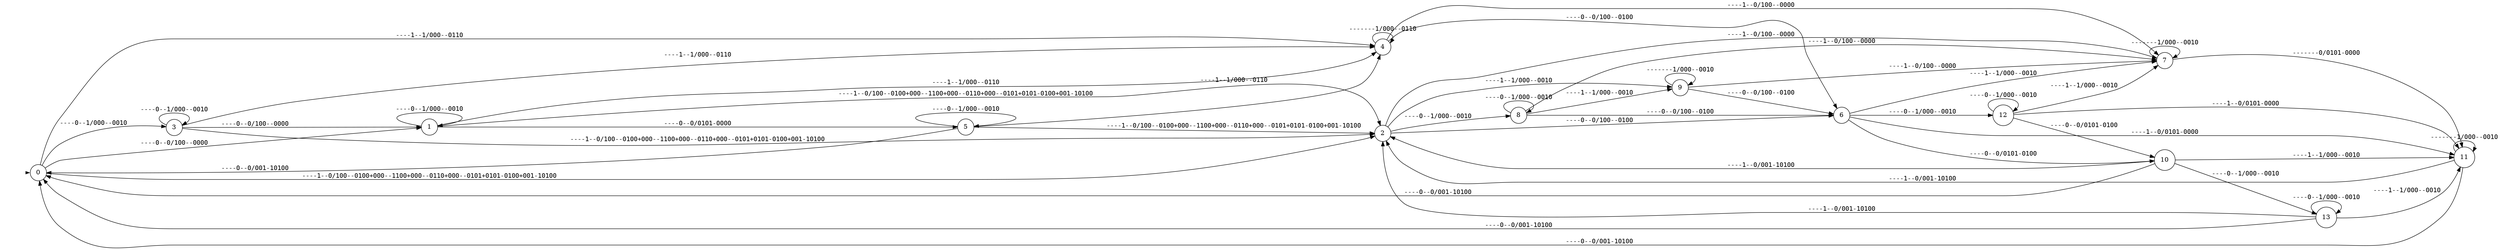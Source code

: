 digraph""{graph[rankdir=LR,ranksep=0.8,nodesep=0.2];node[shape=circle];edge[fontname=mono];init[shape=point,style=invis];0[label="0"];1[label="1"];2[label="2"];3[label="3"];4[label="4"];5[label="5"];6[label="6"];7[label="7"];8[label="8"];9[label="9"];10[label="10"];11[label="11"];12[label="12"];13[label="13"];init->0[penwidth=0,tooltip="initialstate"];0->1[label="----0--0/100--0000\l",labeltooltip="&#172;full_battery&#8743;&#172;fire_alarm/go_back&#8743;&#172;go_warehouse&#8743;&#172;go_entrace&#8743;&#172;go_charging_point&#8743;&#172;welcome_client&#8743;&#172;go_safe_loc&#8743;&#172;go_counter&#10;"];0->2[label="----1--0/100--0100+000--1100+000--0110+000--0101+0101-0100+001-10100\l",labeltooltip="full_battery&#8743;&#172;fire_alarm/go_back&#8743;&#172;go_warehouse&#8743;&#172;go_entrace&#8743;&#172;go_charging_point&#8743;welcome_client&#8743;&#172;go_safe_loc&#8743;&#172;go_counter+&#172;go_back&#8743;&#172;go_warehouse&#8743;&#172;go_entrace&#8743;go_charging_point&#8743;welcome_client&#8743;&#172;go_safe_loc&#8743;&#172;go_counter+&#172;go_back&#8743;&#172;go_warehouse&#8743;&#172;go_entrace&#8743;&#172;go_charging_point&#8743;welcome_client&#8743;go_safe_loc&#8743;&#172;go_counter+&#172;go_back&#8743;&#172;go_warehouse&#8743;&#172;go_entrace&#8743;&#172;go_charging_point&#8743;welcome_client&#8743;&#172;go_safe_loc&#8743;go_counter+&#172;go_back&#8743;go_warehouse&#8743;&#172;go_entrace&#8743;take_med&#8743;&#172;go_charging_point&#8743;welcome_client&#8743;&#172;go_safe_loc&#8743;&#172;go_counter+&#172;go_back&#8743;&#172;go_warehouse&#8743;go_entrace&#8743;give_med&#8743;&#172;go_charging_point&#8743;welcome_client&#8743;&#172;go_safe_loc&#8743;&#172;go_counter&#10;"];0->3[label="----0--1/000--0010\l",labeltooltip="&#172;full_battery&#8743;fire_alarm/&#172;go_back&#8743;&#172;go_warehouse&#8743;&#172;go_entrace&#8743;&#172;go_charging_point&#8743;&#172;welcome_client&#8743;go_safe_loc&#8743;&#172;go_counter&#10;"];0->4[label="----1--1/000--0110\l",labeltooltip="full_battery&#8743;fire_alarm/&#172;go_back&#8743;&#172;go_warehouse&#8743;&#172;go_entrace&#8743;&#172;go_charging_point&#8743;welcome_client&#8743;go_safe_loc&#8743;&#172;go_counter&#10;"];1->1[label="----0--1/000--0010\l",labeltooltip="&#172;full_battery&#8743;fire_alarm/&#172;go_back&#8743;&#172;go_warehouse&#8743;&#172;go_entrace&#8743;&#172;go_charging_point&#8743;&#172;welcome_client&#8743;go_safe_loc&#8743;&#172;go_counter&#10;"];1->2[label="----1--0/100--0100+000--1100+000--0110+000--0101+0101-0100+001-10100\l",labeltooltip="full_battery&#8743;&#172;fire_alarm/go_back&#8743;&#172;go_warehouse&#8743;&#172;go_entrace&#8743;&#172;go_charging_point&#8743;welcome_client&#8743;&#172;go_safe_loc&#8743;&#172;go_counter+&#172;go_back&#8743;&#172;go_warehouse&#8743;&#172;go_entrace&#8743;go_charging_point&#8743;welcome_client&#8743;&#172;go_safe_loc&#8743;&#172;go_counter+&#172;go_back&#8743;&#172;go_warehouse&#8743;&#172;go_entrace&#8743;&#172;go_charging_point&#8743;welcome_client&#8743;go_safe_loc&#8743;&#172;go_counter+&#172;go_back&#8743;&#172;go_warehouse&#8743;&#172;go_entrace&#8743;&#172;go_charging_point&#8743;welcome_client&#8743;&#172;go_safe_loc&#8743;go_counter+&#172;go_back&#8743;go_warehouse&#8743;&#172;go_entrace&#8743;take_med&#8743;&#172;go_charging_point&#8743;welcome_client&#8743;&#172;go_safe_loc&#8743;&#172;go_counter+&#172;go_back&#8743;&#172;go_warehouse&#8743;go_entrace&#8743;give_med&#8743;&#172;go_charging_point&#8743;welcome_client&#8743;&#172;go_safe_loc&#8743;&#172;go_counter&#10;"];1->4[label="----1--1/000--0110\l",labeltooltip="full_battery&#8743;fire_alarm/&#172;go_back&#8743;&#172;go_warehouse&#8743;&#172;go_entrace&#8743;&#172;go_charging_point&#8743;welcome_client&#8743;go_safe_loc&#8743;&#172;go_counter&#10;"];1->5[label="----0--0/0101-0000\l",labeltooltip="&#172;full_battery&#8743;&#172;fire_alarm/&#172;go_back&#8743;go_warehouse&#8743;&#172;go_entrace&#8743;take_med&#8743;&#172;go_charging_point&#8743;&#172;welcome_client&#8743;&#172;go_safe_loc&#8743;&#172;go_counter&#10;"];2->6[label="----0--0/100--0100\l",labeltooltip="&#172;full_battery&#8743;&#172;fire_alarm/go_back&#8743;&#172;go_warehouse&#8743;&#172;go_entrace&#8743;&#172;go_charging_point&#8743;welcome_client&#8743;&#172;go_safe_loc&#8743;&#172;go_counter&#10;"];2->7[label="----1--0/100--0000\l",labeltooltip="full_battery&#8743;&#172;fire_alarm/go_back&#8743;&#172;go_warehouse&#8743;&#172;go_entrace&#8743;&#172;go_charging_point&#8743;&#172;welcome_client&#8743;&#172;go_safe_loc&#8743;&#172;go_counter&#10;"];2->8[label="----0--1/000--0010\l",labeltooltip="&#172;full_battery&#8743;fire_alarm/&#172;go_back&#8743;&#172;go_warehouse&#8743;&#172;go_entrace&#8743;&#172;go_charging_point&#8743;&#172;welcome_client&#8743;go_safe_loc&#8743;&#172;go_counter&#10;"];2->9[label="----1--1/000--0010\l",labeltooltip="full_battery&#8743;fire_alarm/&#172;go_back&#8743;&#172;go_warehouse&#8743;&#172;go_entrace&#8743;&#172;go_charging_point&#8743;&#172;welcome_client&#8743;go_safe_loc&#8743;&#172;go_counter&#10;"];3->1[label="----0--0/100--0000\l",labeltooltip="&#172;full_battery&#8743;&#172;fire_alarm/go_back&#8743;&#172;go_warehouse&#8743;&#172;go_entrace&#8743;&#172;go_charging_point&#8743;&#172;welcome_client&#8743;&#172;go_safe_loc&#8743;&#172;go_counter&#10;"];3->2[label="----1--0/100--0100+000--1100+000--0110+000--0101+0101-0100+001-10100\l",labeltooltip="full_battery&#8743;&#172;fire_alarm/go_back&#8743;&#172;go_warehouse&#8743;&#172;go_entrace&#8743;&#172;go_charging_point&#8743;welcome_client&#8743;&#172;go_safe_loc&#8743;&#172;go_counter+&#172;go_back&#8743;&#172;go_warehouse&#8743;&#172;go_entrace&#8743;go_charging_point&#8743;welcome_client&#8743;&#172;go_safe_loc&#8743;&#172;go_counter+&#172;go_back&#8743;&#172;go_warehouse&#8743;&#172;go_entrace&#8743;&#172;go_charging_point&#8743;welcome_client&#8743;go_safe_loc&#8743;&#172;go_counter+&#172;go_back&#8743;&#172;go_warehouse&#8743;&#172;go_entrace&#8743;&#172;go_charging_point&#8743;welcome_client&#8743;&#172;go_safe_loc&#8743;go_counter+&#172;go_back&#8743;go_warehouse&#8743;&#172;go_entrace&#8743;take_med&#8743;&#172;go_charging_point&#8743;welcome_client&#8743;&#172;go_safe_loc&#8743;&#172;go_counter+&#172;go_back&#8743;&#172;go_warehouse&#8743;go_entrace&#8743;give_med&#8743;&#172;go_charging_point&#8743;welcome_client&#8743;&#172;go_safe_loc&#8743;&#172;go_counter&#10;"];3->3[label="----0--1/000--0010\l",labeltooltip="&#172;full_battery&#8743;fire_alarm/&#172;go_back&#8743;&#172;go_warehouse&#8743;&#172;go_entrace&#8743;&#172;go_charging_point&#8743;&#172;welcome_client&#8743;go_safe_loc&#8743;&#172;go_counter&#10;"];3->4[label="----1--1/000--0110\l",labeltooltip="full_battery&#8743;fire_alarm/&#172;go_back&#8743;&#172;go_warehouse&#8743;&#172;go_entrace&#8743;&#172;go_charging_point&#8743;welcome_client&#8743;go_safe_loc&#8743;&#172;go_counter&#10;"];4->4[label="-------1/000--0110\l",labeltooltip="fire_alarm/&#172;go_back&#8743;&#172;go_warehouse&#8743;&#172;go_entrace&#8743;&#172;go_charging_point&#8743;welcome_client&#8743;go_safe_loc&#8743;&#172;go_counter&#10;"];4->6[label="----0--0/100--0100\l",labeltooltip="&#172;full_battery&#8743;&#172;fire_alarm/go_back&#8743;&#172;go_warehouse&#8743;&#172;go_entrace&#8743;&#172;go_charging_point&#8743;welcome_client&#8743;&#172;go_safe_loc&#8743;&#172;go_counter&#10;"];4->7[label="----1--0/100--0000\l",labeltooltip="full_battery&#8743;&#172;fire_alarm/go_back&#8743;&#172;go_warehouse&#8743;&#172;go_entrace&#8743;&#172;go_charging_point&#8743;&#172;welcome_client&#8743;&#172;go_safe_loc&#8743;&#172;go_counter&#10;"];5->0[label="----0--0/001-10100\l",labeltooltip="&#172;full_battery&#8743;&#172;fire_alarm/&#172;go_back&#8743;&#172;go_warehouse&#8743;go_entrace&#8743;give_med&#8743;&#172;go_charging_point&#8743;welcome_client&#8743;&#172;go_safe_loc&#8743;&#172;go_counter&#10;"];5->2[label="----1--0/100--0100+000--1100+000--0110+000--0101+0101-0100+001-10100\l",labeltooltip="full_battery&#8743;&#172;fire_alarm/go_back&#8743;&#172;go_warehouse&#8743;&#172;go_entrace&#8743;&#172;go_charging_point&#8743;welcome_client&#8743;&#172;go_safe_loc&#8743;&#172;go_counter+&#172;go_back&#8743;&#172;go_warehouse&#8743;&#172;go_entrace&#8743;go_charging_point&#8743;welcome_client&#8743;&#172;go_safe_loc&#8743;&#172;go_counter+&#172;go_back&#8743;&#172;go_warehouse&#8743;&#172;go_entrace&#8743;&#172;go_charging_point&#8743;welcome_client&#8743;go_safe_loc&#8743;&#172;go_counter+&#172;go_back&#8743;&#172;go_warehouse&#8743;&#172;go_entrace&#8743;&#172;go_charging_point&#8743;welcome_client&#8743;&#172;go_safe_loc&#8743;go_counter+&#172;go_back&#8743;go_warehouse&#8743;&#172;go_entrace&#8743;take_med&#8743;&#172;go_charging_point&#8743;welcome_client&#8743;&#172;go_safe_loc&#8743;&#172;go_counter+&#172;go_back&#8743;&#172;go_warehouse&#8743;go_entrace&#8743;give_med&#8743;&#172;go_charging_point&#8743;welcome_client&#8743;&#172;go_safe_loc&#8743;&#172;go_counter&#10;"];5->4[label="----1--1/000--0110\l",labeltooltip="full_battery&#8743;fire_alarm/&#172;go_back&#8743;&#172;go_warehouse&#8743;&#172;go_entrace&#8743;&#172;go_charging_point&#8743;welcome_client&#8743;go_safe_loc&#8743;&#172;go_counter&#10;"];5->5[label="----0--1/000--0010\l",labeltooltip="&#172;full_battery&#8743;fire_alarm/&#172;go_back&#8743;&#172;go_warehouse&#8743;&#172;go_entrace&#8743;&#172;go_charging_point&#8743;&#172;welcome_client&#8743;go_safe_loc&#8743;&#172;go_counter&#10;"];6->7[label="----1--1/000--0010\l",labeltooltip="full_battery&#8743;fire_alarm/&#172;go_back&#8743;&#172;go_warehouse&#8743;&#172;go_entrace&#8743;&#172;go_charging_point&#8743;&#172;welcome_client&#8743;go_safe_loc&#8743;&#172;go_counter&#10;"];6->10[label="----0--0/0101-0100\l",labeltooltip="&#172;full_battery&#8743;&#172;fire_alarm/&#172;go_back&#8743;go_warehouse&#8743;&#172;go_entrace&#8743;take_med&#8743;&#172;go_charging_point&#8743;welcome_client&#8743;&#172;go_safe_loc&#8743;&#172;go_counter&#10;"];6->11[label="----1--0/0101-0000\l",labeltooltip="full_battery&#8743;&#172;fire_alarm/&#172;go_back&#8743;go_warehouse&#8743;&#172;go_entrace&#8743;take_med&#8743;&#172;go_charging_point&#8743;&#172;welcome_client&#8743;&#172;go_safe_loc&#8743;&#172;go_counter&#10;"];6->12[label="----0--1/000--0010\l",labeltooltip="&#172;full_battery&#8743;fire_alarm/&#172;go_back&#8743;&#172;go_warehouse&#8743;&#172;go_entrace&#8743;&#172;go_charging_point&#8743;&#172;welcome_client&#8743;go_safe_loc&#8743;&#172;go_counter&#10;"];7->7[label="-------1/000--0010\l",labeltooltip="fire_alarm/&#172;go_back&#8743;&#172;go_warehouse&#8743;&#172;go_entrace&#8743;&#172;go_charging_point&#8743;&#172;welcome_client&#8743;go_safe_loc&#8743;&#172;go_counter&#10;"];7->11[label="-------0/0101-0000\l",labeltooltip="&#172;fire_alarm/&#172;go_back&#8743;go_warehouse&#8743;&#172;go_entrace&#8743;take_med&#8743;&#172;go_charging_point&#8743;&#172;welcome_client&#8743;&#172;go_safe_loc&#8743;&#172;go_counter&#10;"];8->6[label="----0--0/100--0100\l",labeltooltip="&#172;full_battery&#8743;&#172;fire_alarm/go_back&#8743;&#172;go_warehouse&#8743;&#172;go_entrace&#8743;&#172;go_charging_point&#8743;welcome_client&#8743;&#172;go_safe_loc&#8743;&#172;go_counter&#10;"];8->7[label="----1--0/100--0000\l",labeltooltip="full_battery&#8743;&#172;fire_alarm/go_back&#8743;&#172;go_warehouse&#8743;&#172;go_entrace&#8743;&#172;go_charging_point&#8743;&#172;welcome_client&#8743;&#172;go_safe_loc&#8743;&#172;go_counter&#10;"];8->8[label="----0--1/000--0010\l",labeltooltip="&#172;full_battery&#8743;fire_alarm/&#172;go_back&#8743;&#172;go_warehouse&#8743;&#172;go_entrace&#8743;&#172;go_charging_point&#8743;&#172;welcome_client&#8743;go_safe_loc&#8743;&#172;go_counter&#10;"];8->9[label="----1--1/000--0010\l",labeltooltip="full_battery&#8743;fire_alarm/&#172;go_back&#8743;&#172;go_warehouse&#8743;&#172;go_entrace&#8743;&#172;go_charging_point&#8743;&#172;welcome_client&#8743;go_safe_loc&#8743;&#172;go_counter&#10;"];9->6[label="----0--0/100--0100\l",labeltooltip="&#172;full_battery&#8743;&#172;fire_alarm/go_back&#8743;&#172;go_warehouse&#8743;&#172;go_entrace&#8743;&#172;go_charging_point&#8743;welcome_client&#8743;&#172;go_safe_loc&#8743;&#172;go_counter&#10;"];9->7[label="----1--0/100--0000\l",labeltooltip="full_battery&#8743;&#172;fire_alarm/go_back&#8743;&#172;go_warehouse&#8743;&#172;go_entrace&#8743;&#172;go_charging_point&#8743;&#172;welcome_client&#8743;&#172;go_safe_loc&#8743;&#172;go_counter&#10;"];9->9[label="-------1/000--0010\l",labeltooltip="fire_alarm/&#172;go_back&#8743;&#172;go_warehouse&#8743;&#172;go_entrace&#8743;&#172;go_charging_point&#8743;&#172;welcome_client&#8743;go_safe_loc&#8743;&#172;go_counter&#10;"];10->0[label="----0--0/001-10100\l",labeltooltip="&#172;full_battery&#8743;&#172;fire_alarm/&#172;go_back&#8743;&#172;go_warehouse&#8743;go_entrace&#8743;give_med&#8743;&#172;go_charging_point&#8743;welcome_client&#8743;&#172;go_safe_loc&#8743;&#172;go_counter&#10;"];10->2[label="----1--0/001-10100\l",labeltooltip="full_battery&#8743;&#172;fire_alarm/&#172;go_back&#8743;&#172;go_warehouse&#8743;go_entrace&#8743;give_med&#8743;&#172;go_charging_point&#8743;welcome_client&#8743;&#172;go_safe_loc&#8743;&#172;go_counter&#10;"];10->11[label="----1--1/000--0010\l",labeltooltip="full_battery&#8743;fire_alarm/&#172;go_back&#8743;&#172;go_warehouse&#8743;&#172;go_entrace&#8743;&#172;go_charging_point&#8743;&#172;welcome_client&#8743;go_safe_loc&#8743;&#172;go_counter&#10;"];10->13[label="----0--1/000--0010\l",labeltooltip="&#172;full_battery&#8743;fire_alarm/&#172;go_back&#8743;&#172;go_warehouse&#8743;&#172;go_entrace&#8743;&#172;go_charging_point&#8743;&#172;welcome_client&#8743;go_safe_loc&#8743;&#172;go_counter&#10;"];11->0[label="----0--0/001-10100\l",labeltooltip="&#172;full_battery&#8743;&#172;fire_alarm/&#172;go_back&#8743;&#172;go_warehouse&#8743;go_entrace&#8743;give_med&#8743;&#172;go_charging_point&#8743;welcome_client&#8743;&#172;go_safe_loc&#8743;&#172;go_counter&#10;"];11->2[label="----1--0/001-10100\l",labeltooltip="full_battery&#8743;&#172;fire_alarm/&#172;go_back&#8743;&#172;go_warehouse&#8743;go_entrace&#8743;give_med&#8743;&#172;go_charging_point&#8743;welcome_client&#8743;&#172;go_safe_loc&#8743;&#172;go_counter&#10;"];11->11[label="-------1/000--0010\l",labeltooltip="fire_alarm/&#172;go_back&#8743;&#172;go_warehouse&#8743;&#172;go_entrace&#8743;&#172;go_charging_point&#8743;&#172;welcome_client&#8743;go_safe_loc&#8743;&#172;go_counter&#10;"];12->7[label="----1--1/000--0010\l",labeltooltip="full_battery&#8743;fire_alarm/&#172;go_back&#8743;&#172;go_warehouse&#8743;&#172;go_entrace&#8743;&#172;go_charging_point&#8743;&#172;welcome_client&#8743;go_safe_loc&#8743;&#172;go_counter&#10;"];12->10[label="----0--0/0101-0100\l",labeltooltip="&#172;full_battery&#8743;&#172;fire_alarm/&#172;go_back&#8743;go_warehouse&#8743;&#172;go_entrace&#8743;take_med&#8743;&#172;go_charging_point&#8743;welcome_client&#8743;&#172;go_safe_loc&#8743;&#172;go_counter&#10;"];12->11[label="----1--0/0101-0000\l",labeltooltip="full_battery&#8743;&#172;fire_alarm/&#172;go_back&#8743;go_warehouse&#8743;&#172;go_entrace&#8743;take_med&#8743;&#172;go_charging_point&#8743;&#172;welcome_client&#8743;&#172;go_safe_loc&#8743;&#172;go_counter&#10;"];12->12[label="----0--1/000--0010\l",labeltooltip="&#172;full_battery&#8743;fire_alarm/&#172;go_back&#8743;&#172;go_warehouse&#8743;&#172;go_entrace&#8743;&#172;go_charging_point&#8743;&#172;welcome_client&#8743;go_safe_loc&#8743;&#172;go_counter&#10;"];13->0[label="----0--0/001-10100\l",labeltooltip="&#172;full_battery&#8743;&#172;fire_alarm/&#172;go_back&#8743;&#172;go_warehouse&#8743;go_entrace&#8743;give_med&#8743;&#172;go_charging_point&#8743;welcome_client&#8743;&#172;go_safe_loc&#8743;&#172;go_counter&#10;"];13->2[label="----1--0/001-10100\l",labeltooltip="full_battery&#8743;&#172;fire_alarm/&#172;go_back&#8743;&#172;go_warehouse&#8743;go_entrace&#8743;give_med&#8743;&#172;go_charging_point&#8743;welcome_client&#8743;&#172;go_safe_loc&#8743;&#172;go_counter&#10;"];13->11[label="----1--1/000--0010\l",labeltooltip="full_battery&#8743;fire_alarm/&#172;go_back&#8743;&#172;go_warehouse&#8743;&#172;go_entrace&#8743;&#172;go_charging_point&#8743;&#172;welcome_client&#8743;go_safe_loc&#8743;&#172;go_counter&#10;"];13->13[label="----0--1/000--0010\l",labeltooltip="&#172;full_battery&#8743;fire_alarm/&#172;go_back&#8743;&#172;go_warehouse&#8743;&#172;go_entrace&#8743;&#172;go_charging_point&#8743;&#172;welcome_client&#8743;go_safe_loc&#8743;&#172;go_counter&#10;"];}